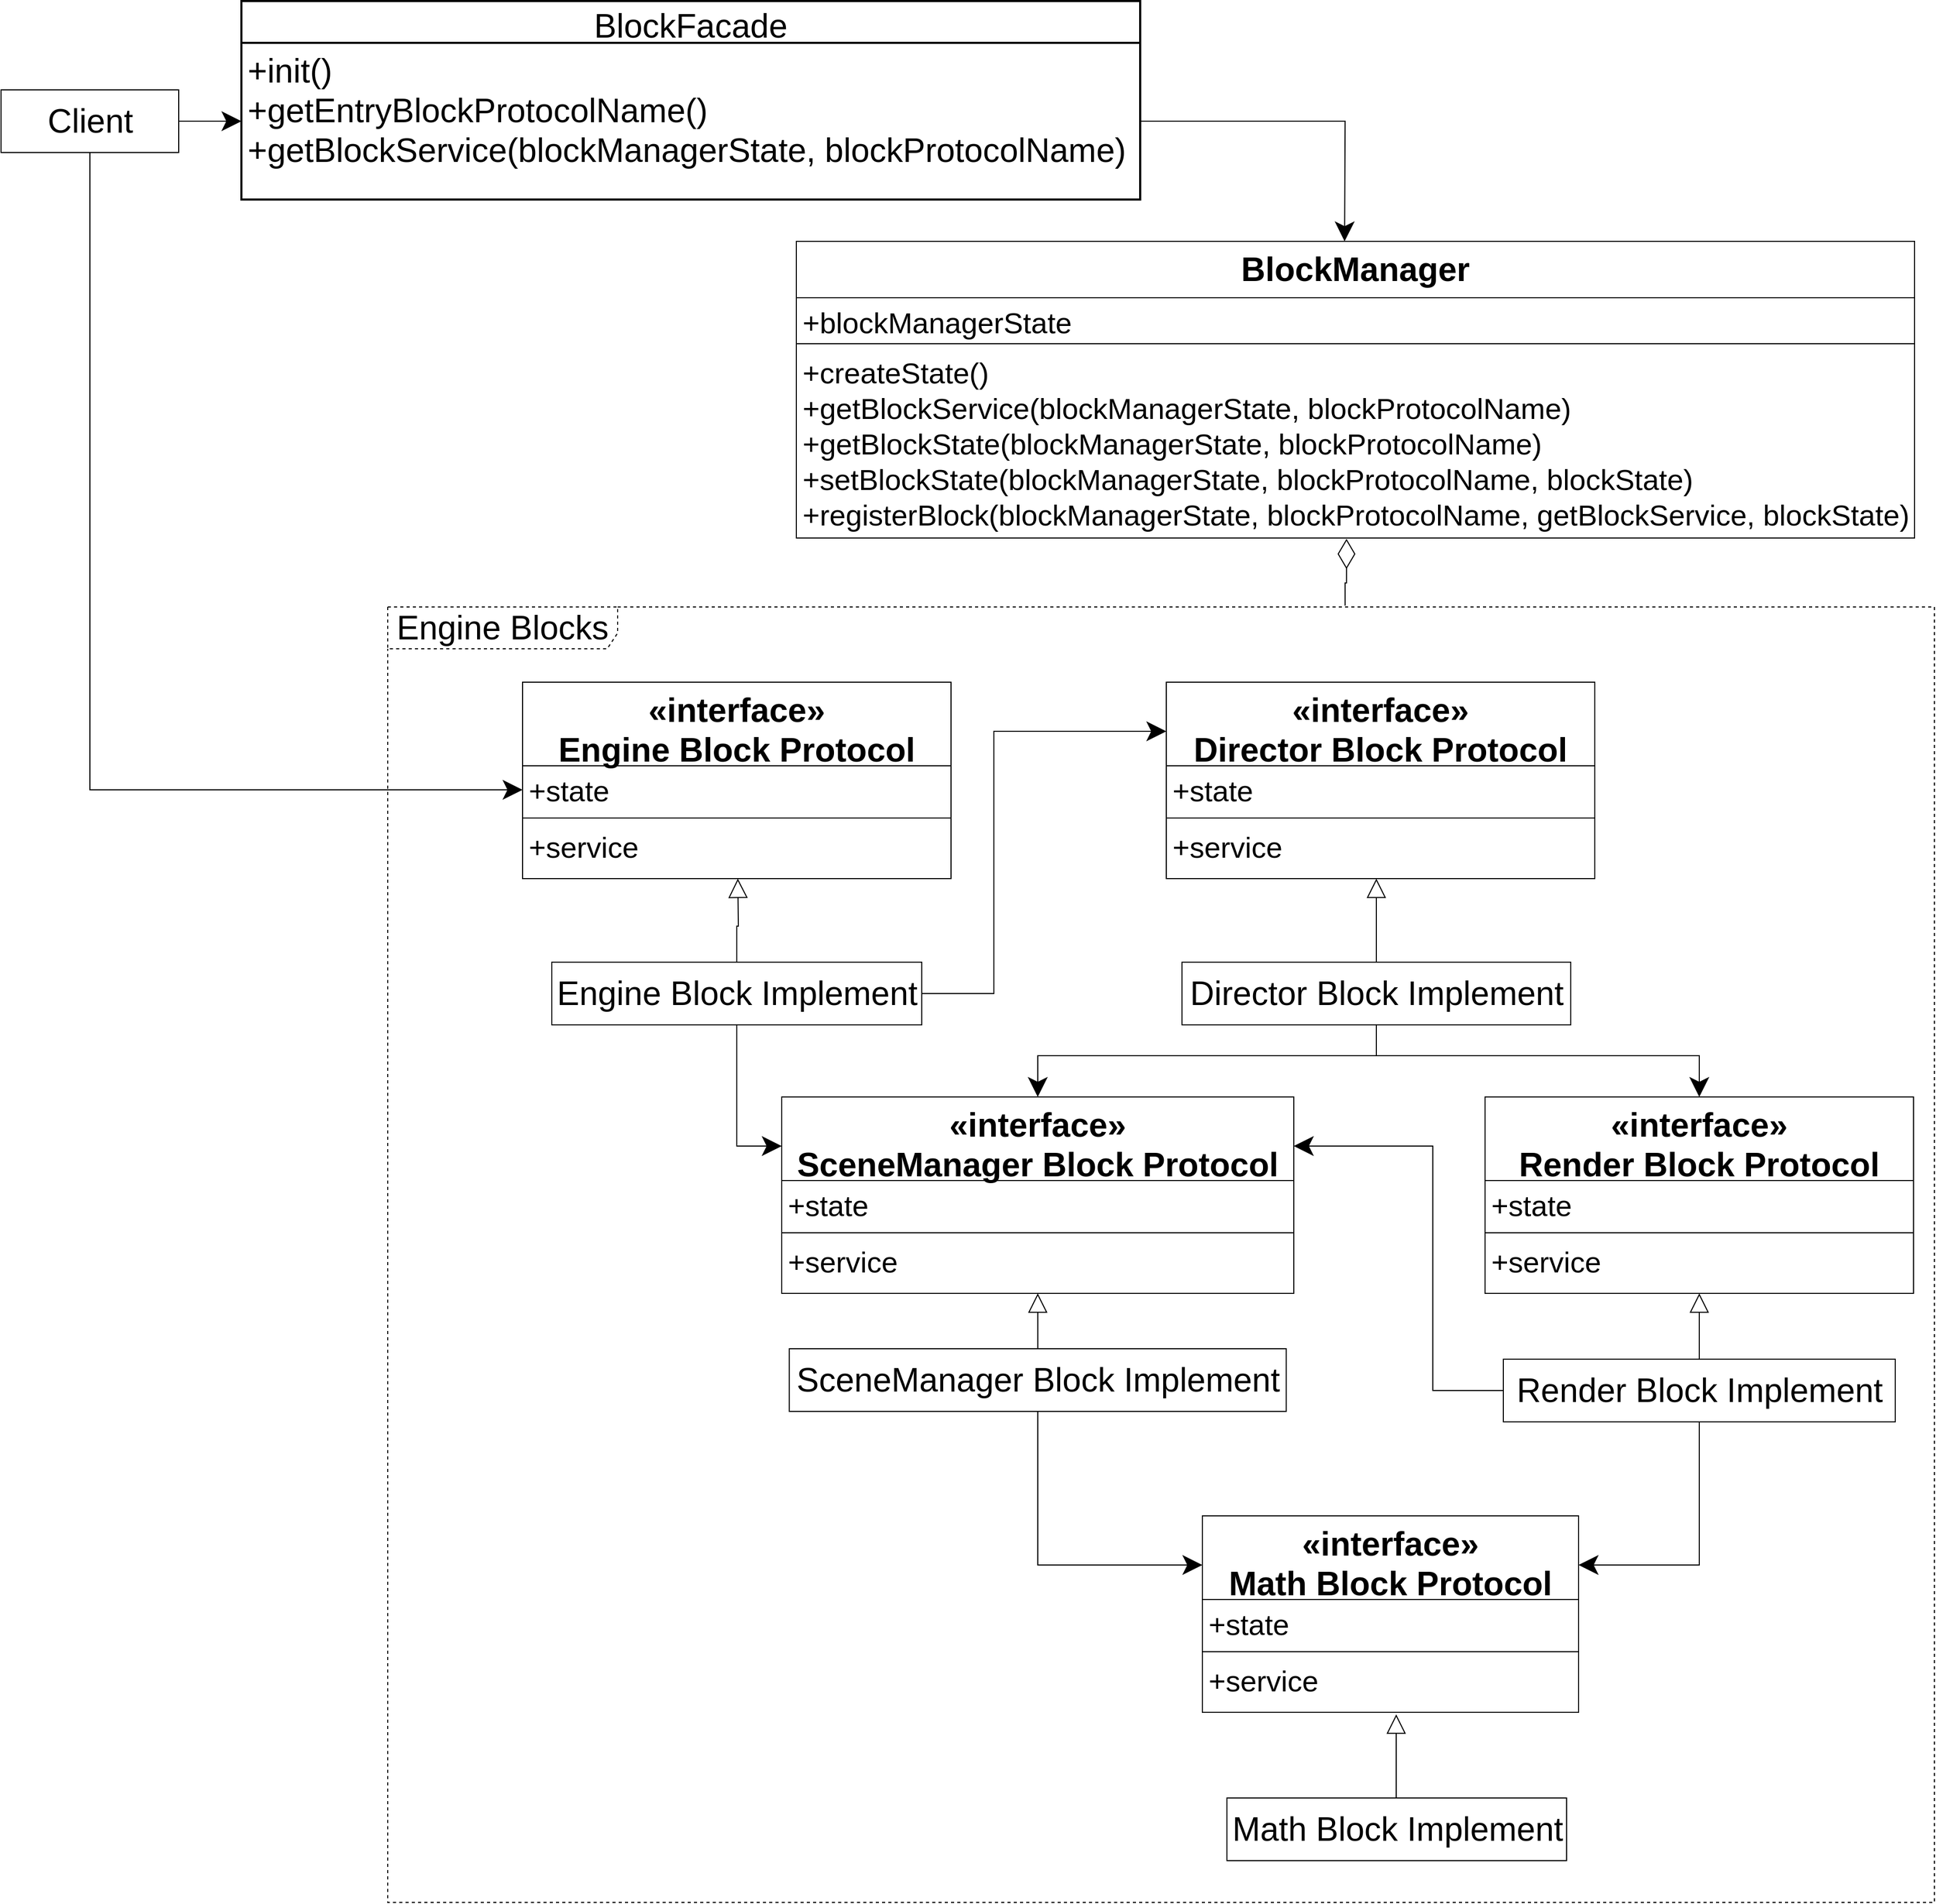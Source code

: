 <mxfile version="14.6.13" type="device"><diagram id="_nywk-HueDYWiFCjRjqK" name="第 1 页"><mxGraphModel dx="1385" dy="2873" grid="1" gridSize="10" guides="1" tooltips="1" connect="1" arrows="1" fold="1" page="1" pageScale="1" pageWidth="827" pageHeight="1169" math="0" shadow="0"><root><mxCell id="0"/><mxCell id="1" parent="0"/><mxCell id="obZDhRjXa5IsKzWZeU6c-23" value="&lt;font style=&quot;font-size: 32px&quot;&gt;Engine Blocks&lt;/font&gt;" style="shape=umlFrame;whiteSpace=wrap;html=1;width=220;height=40;fontSize=32;dashed=1;" parent="1" vertex="1"><mxGeometry x="1260" y="130" width="1480" height="1240" as="geometry"/></mxCell><mxCell id="obZDhRjXa5IsKzWZeU6c-24" style="edgeStyle=orthogonalEdgeStyle;rounded=0;orthogonalLoop=1;jettySize=auto;html=1;startSize=16;endSize=16;" parent="1" source="obZDhRjXa5IsKzWZeU6c-26" target="obZDhRjXa5IsKzWZeU6c-58" edge="1"><mxGeometry relative="1" as="geometry"/></mxCell><mxCell id="obZDhRjXa5IsKzWZeU6c-25" style="edgeStyle=orthogonalEdgeStyle;rounded=0;orthogonalLoop=1;jettySize=auto;html=1;entryX=0;entryY=0.5;entryDx=0;entryDy=0;endArrow=classic;endFill=1;startSize=16;endSize=16;exitX=0.5;exitY=1;exitDx=0;exitDy=0;" parent="1" source="obZDhRjXa5IsKzWZeU6c-26" target="MM1SSfFz-M3WFdnkCcBo-2" edge="1"><mxGeometry relative="1" as="geometry"><mxPoint x="1410" y="285" as="targetPoint"/></mxGeometry></mxCell><mxCell id="obZDhRjXa5IsKzWZeU6c-26" value="Client" style="html=1;fontSize=32;" parent="1" vertex="1"><mxGeometry x="890" y="-365.0" width="170" height="60" as="geometry"/></mxCell><mxCell id="obZDhRjXa5IsKzWZeU6c-27" style="edgeStyle=orthogonalEdgeStyle;rounded=0;orthogonalLoop=1;jettySize=auto;html=1;entryX=0.5;entryY=1;entryDx=0;entryDy=0;endArrow=block;endFill=0;endSize=16;startSize=16;" parent="1" source="obZDhRjXa5IsKzWZeU6c-30" edge="1"><mxGeometry relative="1" as="geometry"><mxPoint x="1595" y="390" as="targetPoint"/></mxGeometry></mxCell><mxCell id="obZDhRjXa5IsKzWZeU6c-28" style="edgeStyle=orthogonalEdgeStyle;rounded=0;orthogonalLoop=1;jettySize=auto;html=1;entryX=0;entryY=0.25;entryDx=0;entryDy=0;fontSize=32;endArrow=classic;endFill=1;endSize=16;startSize=16;" parent="1" source="obZDhRjXa5IsKzWZeU6c-30" target="MM1SSfFz-M3WFdnkCcBo-6" edge="1"><mxGeometry relative="1" as="geometry"><mxPoint x="2021" y="315" as="targetPoint"/><Array as="points"><mxPoint x="1840" y="500"/><mxPoint x="1840" y="249"/></Array></mxGeometry></mxCell><mxCell id="obZDhRjXa5IsKzWZeU6c-29" style="edgeStyle=orthogonalEdgeStyle;rounded=0;orthogonalLoop=1;jettySize=auto;html=1;entryX=0;entryY=0.25;entryDx=0;entryDy=0;fontSize=32;endArrow=classic;endFill=1;endSize=16;startSize=16;" parent="1" source="obZDhRjXa5IsKzWZeU6c-30" target="MM1SSfFz-M3WFdnkCcBo-10" edge="1"><mxGeometry relative="1" as="geometry"><mxPoint x="1627" y="712" as="targetPoint"/></mxGeometry></mxCell><mxCell id="obZDhRjXa5IsKzWZeU6c-30" value="Engine Block Implement" style="html=1;fontSize=32;" parent="1" vertex="1"><mxGeometry x="1417" y="470" width="354" height="60" as="geometry"/></mxCell><mxCell id="obZDhRjXa5IsKzWZeU6c-35" style="edgeStyle=orthogonalEdgeStyle;rounded=0;orthogonalLoop=1;jettySize=auto;html=1;entryX=0.5;entryY=1;entryDx=0;entryDy=0;fontSize=32;endArrow=block;endFill=0;endSize=16;startSize=16;" parent="1" source="obZDhRjXa5IsKzWZeU6c-38" edge="1"><mxGeometry relative="1" as="geometry"><mxPoint x="2206" y="390" as="targetPoint"/></mxGeometry></mxCell><mxCell id="obZDhRjXa5IsKzWZeU6c-36" style="edgeStyle=orthogonalEdgeStyle;rounded=0;orthogonalLoop=1;jettySize=auto;html=1;fontSize=32;endArrow=classic;endFill=1;endSize=16;startSize=16;entryX=0.5;entryY=0;entryDx=0;entryDy=0;" parent="1" source="obZDhRjXa5IsKzWZeU6c-38" target="MM1SSfFz-M3WFdnkCcBo-10" edge="1"><mxGeometry relative="1" as="geometry"><mxPoint x="1882" y="607" as="targetPoint"/></mxGeometry></mxCell><mxCell id="obZDhRjXa5IsKzWZeU6c-37" style="edgeStyle=orthogonalEdgeStyle;rounded=0;orthogonalLoop=1;jettySize=auto;html=1;fontSize=32;endArrow=classic;endFill=1;exitX=0.5;exitY=1;exitDx=0;exitDy=0;endSize=16;startSize=16;entryX=0.5;entryY=0;entryDx=0;entryDy=0;" parent="1" source="obZDhRjXa5IsKzWZeU6c-38" target="MM1SSfFz-M3WFdnkCcBo-14" edge="1"><mxGeometry relative="1" as="geometry"><mxPoint x="2515" y="607" as="targetPoint"/></mxGeometry></mxCell><mxCell id="obZDhRjXa5IsKzWZeU6c-38" value="Director Block&amp;nbsp;Implement" style="html=1;fontSize=32;" parent="1" vertex="1"><mxGeometry x="2020" y="470" width="372" height="60" as="geometry"/></mxCell><mxCell id="obZDhRjXa5IsKzWZeU6c-41" style="edgeStyle=orthogonalEdgeStyle;rounded=0;orthogonalLoop=1;jettySize=auto;html=1;entryX=0.5;entryY=1;entryDx=0;entryDy=0;fontSize=32;endArrow=block;endFill=0;endSize=16;startSize=16;" parent="1" source="obZDhRjXa5IsKzWZeU6c-43" edge="1"><mxGeometry relative="1" as="geometry"><mxPoint x="1882" y="787" as="targetPoint"/></mxGeometry></mxCell><mxCell id="obZDhRjXa5IsKzWZeU6c-42" style="edgeStyle=orthogonalEdgeStyle;rounded=0;orthogonalLoop=1;jettySize=auto;html=1;entryX=0;entryY=0.25;entryDx=0;entryDy=0;fontSize=32;endArrow=classic;endFill=1;exitX=0.5;exitY=1;exitDx=0;exitDy=0;endSize=16;startSize=16;" parent="1" source="obZDhRjXa5IsKzWZeU6c-43" target="MM1SSfFz-M3WFdnkCcBo-18" edge="1"><mxGeometry relative="1" as="geometry"><mxPoint x="2040" y="1115" as="targetPoint"/></mxGeometry></mxCell><mxCell id="obZDhRjXa5IsKzWZeU6c-43" value="SceneManager Block&amp;nbsp;Implement" style="html=1;fontSize=32;" parent="1" vertex="1"><mxGeometry x="1644.25" y="840" width="475.5" height="60" as="geometry"/></mxCell><mxCell id="obZDhRjXa5IsKzWZeU6c-46" style="edgeStyle=orthogonalEdgeStyle;rounded=0;orthogonalLoop=1;jettySize=auto;html=1;entryX=0.5;entryY=1;entryDx=0;entryDy=0;fontSize=32;endArrow=block;endFill=0;endSize=16;startSize=16;" parent="1" source="obZDhRjXa5IsKzWZeU6c-49" edge="1"><mxGeometry relative="1" as="geometry"><mxPoint x="2515" y="787" as="targetPoint"/></mxGeometry></mxCell><mxCell id="obZDhRjXa5IsKzWZeU6c-47" style="edgeStyle=orthogonalEdgeStyle;rounded=0;orthogonalLoop=1;jettySize=auto;html=1;entryX=1;entryY=0.25;entryDx=0;entryDy=0;fontSize=32;endArrow=classic;endFill=1;endSize=16;startSize=16;" parent="1" source="obZDhRjXa5IsKzWZeU6c-49" target="MM1SSfFz-M3WFdnkCcBo-10" edge="1"><mxGeometry relative="1" as="geometry"><mxPoint x="2137" y="712" as="targetPoint"/><Array as="points"><mxPoint x="2260" y="880"/><mxPoint x="2260" y="646"/></Array></mxGeometry></mxCell><mxCell id="obZDhRjXa5IsKzWZeU6c-48" style="edgeStyle=orthogonalEdgeStyle;rounded=0;orthogonalLoop=1;jettySize=auto;html=1;entryX=1;entryY=0.25;entryDx=0;entryDy=0;fontSize=32;endArrow=classic;endFill=1;exitX=0.5;exitY=1;exitDx=0;exitDy=0;endSize=16;startSize=16;" parent="1" source="obZDhRjXa5IsKzWZeU6c-49" target="MM1SSfFz-M3WFdnkCcBo-18" edge="1"><mxGeometry relative="1" as="geometry"><mxPoint x="2410.0" y="1115" as="targetPoint"/></mxGeometry></mxCell><mxCell id="obZDhRjXa5IsKzWZeU6c-49" value="Render Block&amp;nbsp;Implement" style="html=1;fontSize=32;" parent="1" vertex="1"><mxGeometry x="2327.5" y="850" width="375" height="60" as="geometry"/></mxCell><mxCell id="obZDhRjXa5IsKzWZeU6c-52" style="edgeStyle=orthogonalEdgeStyle;rounded=0;orthogonalLoop=1;jettySize=auto;html=1;fontSize=32;endArrow=block;endFill=0;endSize=16;startSize=16;" parent="1" source="obZDhRjXa5IsKzWZeU6c-53" edge="1"><mxGeometry relative="1" as="geometry"><mxPoint x="2225" y="1190" as="targetPoint"/></mxGeometry></mxCell><mxCell id="obZDhRjXa5IsKzWZeU6c-53" value="Math Block&amp;nbsp;Implement" style="html=1;fontSize=32;" parent="1" vertex="1"><mxGeometry x="2063" y="1270" width="325" height="60" as="geometry"/></mxCell><mxCell id="obZDhRjXa5IsKzWZeU6c-56" style="edgeStyle=orthogonalEdgeStyle;rounded=0;orthogonalLoop=1;jettySize=auto;html=1;exitX=1;exitY=0.5;exitDx=0;exitDy=0;endSize=16;startSize=16;" parent="1" source="obZDhRjXa5IsKzWZeU6c-58" edge="1"><mxGeometry relative="1" as="geometry"><mxPoint x="2175.6" y="-220" as="targetPoint"/></mxGeometry></mxCell><mxCell id="obZDhRjXa5IsKzWZeU6c-57" value="BlockFacade" style="swimlane;childLayout=stackLayout;horizontal=1;startSize=40;horizontalStack=0;rounded=0;fontSize=32;fontStyle=0;strokeWidth=2;resizeParent=0;resizeLast=1;shadow=0;dashed=0;align=center;" parent="1" vertex="1"><mxGeometry x="1120" y="-450" width="860" height="190" as="geometry"/></mxCell><mxCell id="obZDhRjXa5IsKzWZeU6c-58" value="+init()&#10;+getEntryBlockProtocolName()&#10;+getBlockService(blockManagerState, blockProtocolName)&#10;" style="align=left;strokeColor=none;fillColor=none;spacingLeft=4;fontSize=32;verticalAlign=top;resizable=0;rotatable=0;part=1;" parent="obZDhRjXa5IsKzWZeU6c-57" vertex="1"><mxGeometry y="40" width="860" height="150" as="geometry"/></mxCell><mxCell id="obZDhRjXa5IsKzWZeU6c-59" style="edgeStyle=orthogonalEdgeStyle;rounded=0;orthogonalLoop=1;jettySize=auto;html=1;endSize=26;startSize=26;endArrow=none;endFill=0;startArrow=diamondThin;startFill=0;exitX=0.492;exitY=1.004;exitDx=0;exitDy=0;exitPerimeter=0;entryX=0.619;entryY=-0.001;entryDx=0;entryDy=0;entryPerimeter=0;" parent="1" source="OyWtYTJUe2X4pXwHsu83-4" target="obZDhRjXa5IsKzWZeU6c-23" edge="1"><mxGeometry relative="1" as="geometry"><mxPoint x="2176" y="120" as="targetPoint"/><mxPoint x="2175.5" y="31" as="sourcePoint"/></mxGeometry></mxCell><mxCell id="MM1SSfFz-M3WFdnkCcBo-1" value="«interface»&#10;Engine Block Protocol" style="swimlane;fontStyle=1;align=center;verticalAlign=top;childLayout=stackLayout;horizontal=1;startSize=80;horizontalStack=0;resizeParent=1;resizeParentMax=0;resizeLast=0;collapsible=1;marginBottom=0;fontSize=32;" parent="1" vertex="1"><mxGeometry x="1389" y="202" width="410" height="188" as="geometry"/></mxCell><mxCell id="MM1SSfFz-M3WFdnkCcBo-2" value="+state" style="text;strokeColor=none;fillColor=none;align=left;verticalAlign=top;spacingLeft=4;spacingRight=4;overflow=hidden;rotatable=0;points=[[0,0.5],[1,0.5]];portConstraint=eastwest;fontSize=28;" parent="MM1SSfFz-M3WFdnkCcBo-1" vertex="1"><mxGeometry y="80" width="410" height="46" as="geometry"/></mxCell><mxCell id="MM1SSfFz-M3WFdnkCcBo-3" value="" style="line;strokeWidth=1;fillColor=none;align=left;verticalAlign=middle;spacingTop=-1;spacingLeft=3;spacingRight=3;rotatable=0;labelPosition=right;points=[];portConstraint=eastwest;" parent="MM1SSfFz-M3WFdnkCcBo-1" vertex="1"><mxGeometry y="126" width="410" height="8" as="geometry"/></mxCell><mxCell id="MM1SSfFz-M3WFdnkCcBo-4" value="+service" style="text;strokeColor=none;fillColor=none;align=left;verticalAlign=top;spacingLeft=4;spacingRight=4;overflow=hidden;rotatable=0;points=[[0,0.5],[1,0.5]];portConstraint=eastwest;fontSize=28;" parent="MM1SSfFz-M3WFdnkCcBo-1" vertex="1"><mxGeometry y="134" width="410" height="54" as="geometry"/></mxCell><mxCell id="MM1SSfFz-M3WFdnkCcBo-6" value="«interface»&#10;Director Block Protocol" style="swimlane;fontStyle=1;align=center;verticalAlign=top;childLayout=stackLayout;horizontal=1;startSize=80;horizontalStack=0;resizeParent=1;resizeParentMax=0;resizeLast=0;collapsible=1;marginBottom=0;fontSize=32;" parent="1" vertex="1"><mxGeometry x="2005" y="202" width="410" height="188" as="geometry"/></mxCell><mxCell id="MM1SSfFz-M3WFdnkCcBo-7" value="+state" style="text;strokeColor=none;fillColor=none;align=left;verticalAlign=top;spacingLeft=4;spacingRight=4;overflow=hidden;rotatable=0;points=[[0,0.5],[1,0.5]];portConstraint=eastwest;fontSize=28;" parent="MM1SSfFz-M3WFdnkCcBo-6" vertex="1"><mxGeometry y="80" width="410" height="46" as="geometry"/></mxCell><mxCell id="MM1SSfFz-M3WFdnkCcBo-8" value="" style="line;strokeWidth=1;fillColor=none;align=left;verticalAlign=middle;spacingTop=-1;spacingLeft=3;spacingRight=3;rotatable=0;labelPosition=right;points=[];portConstraint=eastwest;" parent="MM1SSfFz-M3WFdnkCcBo-6" vertex="1"><mxGeometry y="126" width="410" height="8" as="geometry"/></mxCell><mxCell id="MM1SSfFz-M3WFdnkCcBo-9" value="+service" style="text;strokeColor=none;fillColor=none;align=left;verticalAlign=top;spacingLeft=4;spacingRight=4;overflow=hidden;rotatable=0;points=[[0,0.5],[1,0.5]];portConstraint=eastwest;fontSize=28;" parent="MM1SSfFz-M3WFdnkCcBo-6" vertex="1"><mxGeometry y="134" width="410" height="54" as="geometry"/></mxCell><mxCell id="MM1SSfFz-M3WFdnkCcBo-10" value="«interface»&#10;SceneManager Block Protocol" style="swimlane;fontStyle=1;align=center;verticalAlign=top;childLayout=stackLayout;horizontal=1;startSize=80;horizontalStack=0;resizeParent=1;resizeParentMax=0;resizeLast=0;collapsible=1;marginBottom=0;fontSize=32;" parent="1" vertex="1"><mxGeometry x="1637" y="599" width="490" height="188" as="geometry"/></mxCell><mxCell id="MM1SSfFz-M3WFdnkCcBo-11" value="+state" style="text;strokeColor=none;fillColor=none;align=left;verticalAlign=top;spacingLeft=4;spacingRight=4;overflow=hidden;rotatable=0;points=[[0,0.5],[1,0.5]];portConstraint=eastwest;fontSize=28;" parent="MM1SSfFz-M3WFdnkCcBo-10" vertex="1"><mxGeometry y="80" width="490" height="46" as="geometry"/></mxCell><mxCell id="MM1SSfFz-M3WFdnkCcBo-12" value="" style="line;strokeWidth=1;fillColor=none;align=left;verticalAlign=middle;spacingTop=-1;spacingLeft=3;spacingRight=3;rotatable=0;labelPosition=right;points=[];portConstraint=eastwest;" parent="MM1SSfFz-M3WFdnkCcBo-10" vertex="1"><mxGeometry y="126" width="490" height="8" as="geometry"/></mxCell><mxCell id="MM1SSfFz-M3WFdnkCcBo-13" value="+service" style="text;strokeColor=none;fillColor=none;align=left;verticalAlign=top;spacingLeft=4;spacingRight=4;overflow=hidden;rotatable=0;points=[[0,0.5],[1,0.5]];portConstraint=eastwest;fontSize=28;" parent="MM1SSfFz-M3WFdnkCcBo-10" vertex="1"><mxGeometry y="134" width="490" height="54" as="geometry"/></mxCell><mxCell id="MM1SSfFz-M3WFdnkCcBo-14" value="«interface»&#10;Render Block Protocol" style="swimlane;fontStyle=1;align=center;verticalAlign=top;childLayout=stackLayout;horizontal=1;startSize=80;horizontalStack=0;resizeParent=1;resizeParentMax=0;resizeLast=0;collapsible=1;marginBottom=0;fontSize=32;" parent="1" vertex="1"><mxGeometry x="2310" y="599" width="410" height="188" as="geometry"/></mxCell><mxCell id="MM1SSfFz-M3WFdnkCcBo-15" value="+state" style="text;strokeColor=none;fillColor=none;align=left;verticalAlign=top;spacingLeft=4;spacingRight=4;overflow=hidden;rotatable=0;points=[[0,0.5],[1,0.5]];portConstraint=eastwest;fontSize=28;" parent="MM1SSfFz-M3WFdnkCcBo-14" vertex="1"><mxGeometry y="80" width="410" height="46" as="geometry"/></mxCell><mxCell id="MM1SSfFz-M3WFdnkCcBo-16" value="" style="line;strokeWidth=1;fillColor=none;align=left;verticalAlign=middle;spacingTop=-1;spacingLeft=3;spacingRight=3;rotatable=0;labelPosition=right;points=[];portConstraint=eastwest;" parent="MM1SSfFz-M3WFdnkCcBo-14" vertex="1"><mxGeometry y="126" width="410" height="8" as="geometry"/></mxCell><mxCell id="MM1SSfFz-M3WFdnkCcBo-17" value="+service" style="text;strokeColor=none;fillColor=none;align=left;verticalAlign=top;spacingLeft=4;spacingRight=4;overflow=hidden;rotatable=0;points=[[0,0.5],[1,0.5]];portConstraint=eastwest;fontSize=28;" parent="MM1SSfFz-M3WFdnkCcBo-14" vertex="1"><mxGeometry y="134" width="410" height="54" as="geometry"/></mxCell><mxCell id="MM1SSfFz-M3WFdnkCcBo-18" value="«interface»&#10;Math Block Protocol" style="swimlane;fontStyle=1;align=center;verticalAlign=top;childLayout=stackLayout;horizontal=1;startSize=80;horizontalStack=0;resizeParent=1;resizeParentMax=0;resizeLast=0;collapsible=1;marginBottom=0;fontSize=32;" parent="1" vertex="1"><mxGeometry x="2039.5" y="1000" width="360" height="188" as="geometry"/></mxCell><mxCell id="MM1SSfFz-M3WFdnkCcBo-19" value="+state" style="text;strokeColor=none;fillColor=none;align=left;verticalAlign=top;spacingLeft=4;spacingRight=4;overflow=hidden;rotatable=0;points=[[0,0.5],[1,0.5]];portConstraint=eastwest;fontSize=28;" parent="MM1SSfFz-M3WFdnkCcBo-18" vertex="1"><mxGeometry y="80" width="360" height="46" as="geometry"/></mxCell><mxCell id="MM1SSfFz-M3WFdnkCcBo-20" value="" style="line;strokeWidth=1;fillColor=none;align=left;verticalAlign=middle;spacingTop=-1;spacingLeft=3;spacingRight=3;rotatable=0;labelPosition=right;points=[];portConstraint=eastwest;" parent="MM1SSfFz-M3WFdnkCcBo-18" vertex="1"><mxGeometry y="126" width="360" height="8" as="geometry"/></mxCell><mxCell id="MM1SSfFz-M3WFdnkCcBo-21" value="+service" style="text;strokeColor=none;fillColor=none;align=left;verticalAlign=top;spacingLeft=4;spacingRight=4;overflow=hidden;rotatable=0;points=[[0,0.5],[1,0.5]];portConstraint=eastwest;fontSize=28;" parent="MM1SSfFz-M3WFdnkCcBo-18" vertex="1"><mxGeometry y="134" width="360" height="54" as="geometry"/></mxCell><mxCell id="OyWtYTJUe2X4pXwHsu83-1" value="BlockManager" style="swimlane;fontStyle=1;align=center;verticalAlign=top;childLayout=stackLayout;horizontal=1;startSize=54;horizontalStack=0;resizeParent=1;resizeParentMax=0;resizeLast=0;collapsible=1;marginBottom=0;fontSize=32;" parent="1" vertex="1"><mxGeometry x="1651" y="-220" width="1070" height="284" as="geometry"/></mxCell><mxCell id="OyWtYTJUe2X4pXwHsu83-2" value="+blockManagerState" style="text;strokeColor=none;fillColor=none;align=left;verticalAlign=top;spacingLeft=4;spacingRight=4;overflow=hidden;rotatable=0;points=[[0,0.5],[1,0.5]];portConstraint=eastwest;fontSize=28;" parent="OyWtYTJUe2X4pXwHsu83-1" vertex="1"><mxGeometry y="54" width="1070" height="40" as="geometry"/></mxCell><mxCell id="OyWtYTJUe2X4pXwHsu83-3" value="" style="line;strokeWidth=1;fillColor=none;align=left;verticalAlign=middle;spacingTop=-1;spacingLeft=3;spacingRight=3;rotatable=0;labelPosition=right;points=[];portConstraint=eastwest;" parent="OyWtYTJUe2X4pXwHsu83-1" vertex="1"><mxGeometry y="94" width="1070" height="8" as="geometry"/></mxCell><mxCell id="OyWtYTJUe2X4pXwHsu83-4" value="+createState()&#10;+getBlockService(blockManagerState, blockProtocolName)&#10;+getBlockState(blockManagerState, blockProtocolName)&#10;+setBlockState(blockManagerState, blockProtocolName, blockState)&#10;+registerBlock(blockManagerState, blockProtocolName, getBlockService, blockState)" style="text;strokeColor=none;fillColor=none;align=left;verticalAlign=top;spacingLeft=4;spacingRight=4;overflow=hidden;rotatable=0;points=[[0,0.5],[1,0.5]];portConstraint=eastwest;fontSize=28;" parent="OyWtYTJUe2X4pXwHsu83-1" vertex="1"><mxGeometry y="102" width="1070" height="182" as="geometry"/></mxCell></root></mxGraphModel></diagram></mxfile>